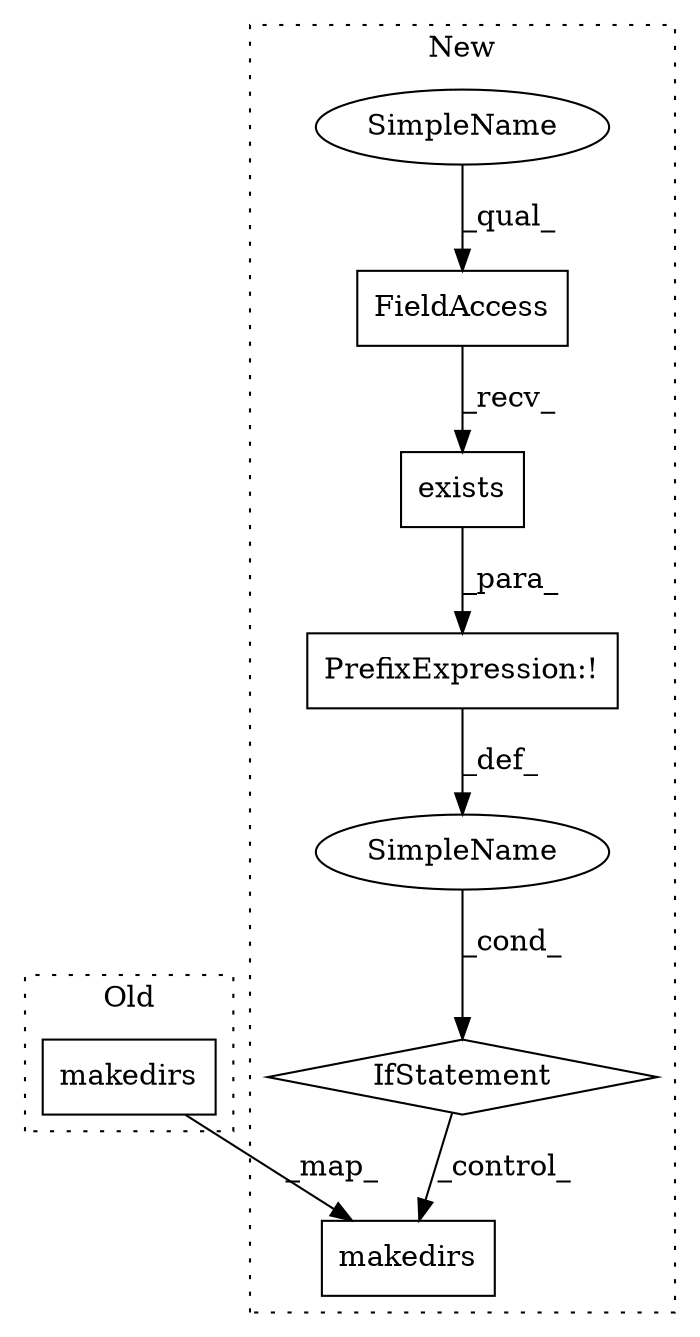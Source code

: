 digraph G {
subgraph cluster0 {
1 [label="makedirs" a="32" s="6358,6380" l="9,1" shape="box"];
label = "Old";
style="dotted";
}
subgraph cluster1 {
2 [label="makedirs" a="32" s="6598,6620" l="9,1" shape="box"];
3 [label="IfStatement" a="25" s="6534,6579" l="4,2" shape="diamond"];
4 [label="SimpleName" a="42" s="" l="" shape="ellipse"];
5 [label="PrefixExpression:!" a="38" s="6538" l="1" shape="box"];
6 [label="FieldAccess" a="22" s="6539" l="7" shape="box"];
7 [label="exists" a="32" s="6547,6578" l="7,1" shape="box"];
8 [label="SimpleName" a="42" s="6539" l="2" shape="ellipse"];
label = "New";
style="dotted";
}
1 -> 2 [label="_map_"];
3 -> 2 [label="_control_"];
4 -> 3 [label="_cond_"];
5 -> 4 [label="_def_"];
6 -> 7 [label="_recv_"];
7 -> 5 [label="_para_"];
8 -> 6 [label="_qual_"];
}